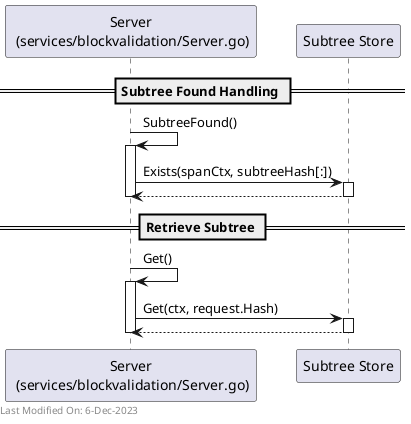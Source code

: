 @startuml

participant "Server\n (services/blockvalidation/Server.go)" as Server
participant "Subtree Store" as SubtreeStore

== Subtree Found Handling ==
Server -> Server : SubtreeFound()
activate Server
Server -> SubtreeStore : Exists(spanCtx, subtreeHash[:])
activate SubtreeStore
SubtreeStore --> Server
deactivate SubtreeStore
deactivate Server

== Retrieve Subtree ==
Server -> Server : Get()
activate Server
Server -> SubtreeStore : Get(ctx, request.Hash)
activate SubtreeStore
SubtreeStore --> Server
deactivate SubtreeStore
deactivate Server

left footer Last Modified On: 6-Dec-2023

@enduml
